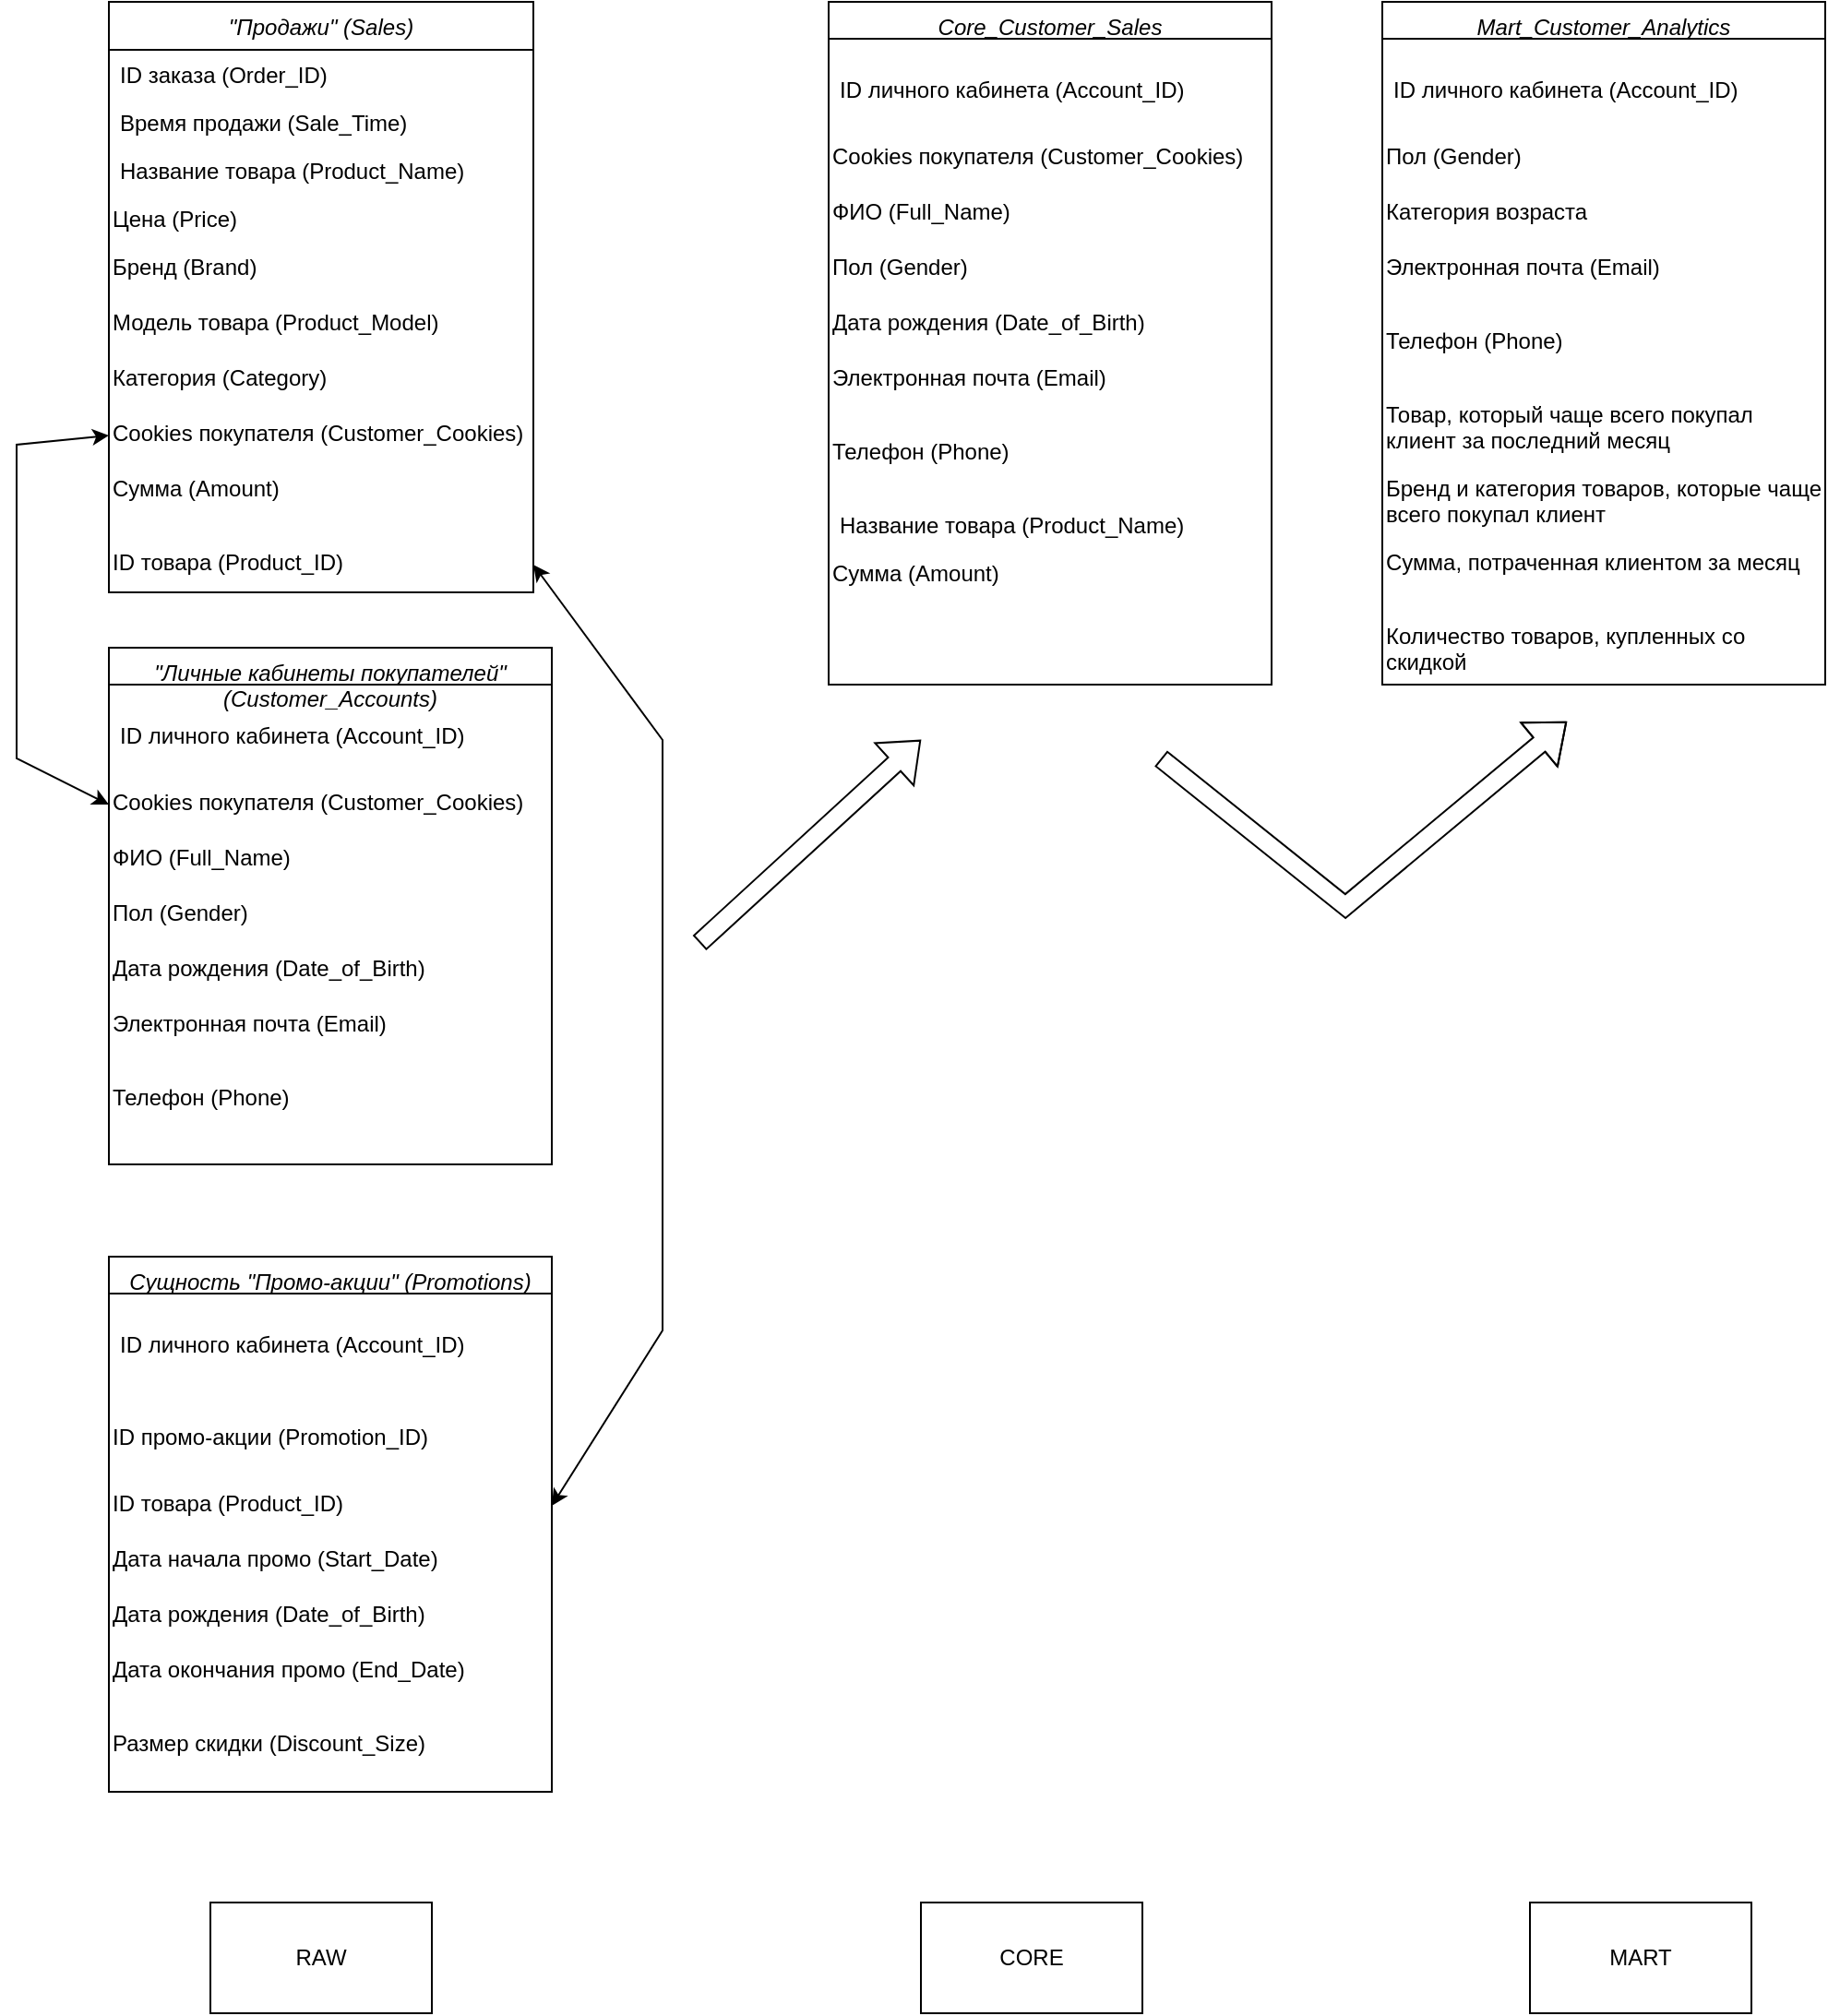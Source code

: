 <mxfile version="21.7.5" type="device">
  <diagram id="C5RBs43oDa-KdzZeNtuy" name="Page-1">
    <mxGraphModel dx="1102" dy="894" grid="1" gridSize="10" guides="1" tooltips="1" connect="1" arrows="1" fold="1" page="1" pageScale="1" pageWidth="1169" pageHeight="827" math="0" shadow="0">
      <root>
        <mxCell id="WIyWlLk6GJQsqaUBKTNV-0" />
        <mxCell id="WIyWlLk6GJQsqaUBKTNV-1" parent="WIyWlLk6GJQsqaUBKTNV-0" />
        <mxCell id="zkfFHV4jXpPFQw0GAbJ--0" value="&quot;Продажи&quot; (Sales)" style="swimlane;fontStyle=2;align=center;verticalAlign=top;childLayout=stackLayout;horizontal=1;startSize=26;horizontalStack=0;resizeParent=1;resizeLast=0;collapsible=1;marginBottom=0;rounded=0;shadow=0;strokeWidth=1;" parent="WIyWlLk6GJQsqaUBKTNV-1" vertex="1">
          <mxGeometry x="60" y="40" width="230" height="320" as="geometry">
            <mxRectangle x="230" y="140" width="160" height="26" as="alternateBounds" />
          </mxGeometry>
        </mxCell>
        <mxCell id="zkfFHV4jXpPFQw0GAbJ--2" value="ID заказа (Order_ID)" style="text;align=left;verticalAlign=top;spacingLeft=4;spacingRight=4;overflow=hidden;rotatable=0;points=[[0,0.5],[1,0.5]];portConstraint=eastwest;rounded=0;shadow=0;html=0;" parent="zkfFHV4jXpPFQw0GAbJ--0" vertex="1">
          <mxGeometry y="26" width="230" height="26" as="geometry" />
        </mxCell>
        <mxCell id="zkfFHV4jXpPFQw0GAbJ--3" value="Время продажи (Sale_Time)" style="text;align=left;verticalAlign=top;spacingLeft=4;spacingRight=4;overflow=hidden;rotatable=0;points=[[0,0.5],[1,0.5]];portConstraint=eastwest;rounded=0;shadow=0;html=0;" parent="zkfFHV4jXpPFQw0GAbJ--0" vertex="1">
          <mxGeometry y="52" width="230" height="26" as="geometry" />
        </mxCell>
        <mxCell id="KQoIIr9sLk1v1GStxZdK-7" value="Название товара (Product_Name)" style="text;align=left;verticalAlign=top;spacingLeft=4;spacingRight=4;overflow=hidden;rotatable=0;points=[[0,0.5],[1,0.5]];portConstraint=eastwest;rounded=0;shadow=0;html=0;" parent="zkfFHV4jXpPFQw0GAbJ--0" vertex="1">
          <mxGeometry y="78" width="230" height="26" as="geometry" />
        </mxCell>
        <mxCell id="KQoIIr9sLk1v1GStxZdK-12" value="Цена (Price)" style="text;whiteSpace=wrap;html=1;" parent="zkfFHV4jXpPFQw0GAbJ--0" vertex="1">
          <mxGeometry y="104" width="230" height="26" as="geometry" />
        </mxCell>
        <mxCell id="KQoIIr9sLk1v1GStxZdK-13" value="Бренд (Brand)" style="text;whiteSpace=wrap;html=1;" parent="zkfFHV4jXpPFQw0GAbJ--0" vertex="1">
          <mxGeometry y="130" width="230" height="30" as="geometry" />
        </mxCell>
        <mxCell id="KQoIIr9sLk1v1GStxZdK-14" value="Модель товара (Product_Model)" style="text;whiteSpace=wrap;html=1;" parent="zkfFHV4jXpPFQw0GAbJ--0" vertex="1">
          <mxGeometry y="160" width="230" height="30" as="geometry" />
        </mxCell>
        <mxCell id="KQoIIr9sLk1v1GStxZdK-15" value="Категория (Category)" style="text;whiteSpace=wrap;html=1;" parent="zkfFHV4jXpPFQw0GAbJ--0" vertex="1">
          <mxGeometry y="190" width="230" height="30" as="geometry" />
        </mxCell>
        <mxCell id="KQoIIr9sLk1v1GStxZdK-16" value="Cookies покупателя (Customer_Cookies)" style="text;whiteSpace=wrap;html=1;" parent="zkfFHV4jXpPFQw0GAbJ--0" vertex="1">
          <mxGeometry y="220" width="230" height="30" as="geometry" />
        </mxCell>
        <mxCell id="KQoIIr9sLk1v1GStxZdK-17" value="Сумма (Amount)" style="text;whiteSpace=wrap;html=1;" parent="zkfFHV4jXpPFQw0GAbJ--0" vertex="1">
          <mxGeometry y="250" width="230" height="40" as="geometry" />
        </mxCell>
        <mxCell id="KQoIIr9sLk1v1GStxZdK-74" value="ID товара (Product_ID)" style="text;whiteSpace=wrap;html=1;" parent="zkfFHV4jXpPFQw0GAbJ--0" vertex="1">
          <mxGeometry y="290" width="230" height="30" as="geometry" />
        </mxCell>
        <mxCell id="KQoIIr9sLk1v1GStxZdK-54" value="&quot;Личные кабинеты покупателей&quot; &#xa;(Customer_Accounts)" style="swimlane;fontStyle=2;align=center;verticalAlign=top;childLayout=stackLayout;horizontal=1;startSize=20;horizontalStack=0;resizeParent=1;resizeLast=0;collapsible=1;marginBottom=0;rounded=0;shadow=0;strokeWidth=1;" parent="WIyWlLk6GJQsqaUBKTNV-1" vertex="1">
          <mxGeometry x="60" y="390" width="240" height="280" as="geometry">
            <mxRectangle x="60" y="390" width="160" height="26" as="alternateBounds" />
          </mxGeometry>
        </mxCell>
        <mxCell id="KQoIIr9sLk1v1GStxZdK-57" value="&#xa;ID личного кабинета (Account_ID)" style="text;align=left;verticalAlign=top;spacingLeft=4;spacingRight=4;overflow=hidden;rotatable=0;points=[[0,0.5],[1,0.5]];portConstraint=eastwest;rounded=0;shadow=0;html=0;" parent="KQoIIr9sLk1v1GStxZdK-54" vertex="1">
          <mxGeometry y="20" width="240" height="50" as="geometry" />
        </mxCell>
        <mxCell id="KQoIIr9sLk1v1GStxZdK-58" value="Cookies покупателя (Customer_Cookies)" style="text;whiteSpace=wrap;html=1;" parent="KQoIIr9sLk1v1GStxZdK-54" vertex="1">
          <mxGeometry y="70" width="240" height="30" as="geometry" />
        </mxCell>
        <mxCell id="KQoIIr9sLk1v1GStxZdK-60" value="ФИО (Full_Name)" style="text;whiteSpace=wrap;html=1;" parent="KQoIIr9sLk1v1GStxZdK-54" vertex="1">
          <mxGeometry y="100" width="240" height="30" as="geometry" />
        </mxCell>
        <mxCell id="KQoIIr9sLk1v1GStxZdK-61" value="Пол (Gender)" style="text;whiteSpace=wrap;html=1;" parent="KQoIIr9sLk1v1GStxZdK-54" vertex="1">
          <mxGeometry y="130" width="240" height="30" as="geometry" />
        </mxCell>
        <mxCell id="KQoIIr9sLk1v1GStxZdK-62" value="Дата рождения (Date_of_Birth)" style="text;whiteSpace=wrap;html=1;" parent="KQoIIr9sLk1v1GStxZdK-54" vertex="1">
          <mxGeometry y="160" width="240" height="30" as="geometry" />
        </mxCell>
        <mxCell id="KQoIIr9sLk1v1GStxZdK-63" value="Электронная почта (Email)" style="text;whiteSpace=wrap;html=1;" parent="KQoIIr9sLk1v1GStxZdK-54" vertex="1">
          <mxGeometry y="190" width="240" height="40" as="geometry" />
        </mxCell>
        <mxCell id="KQoIIr9sLk1v1GStxZdK-64" value="Телефон (Phone)" style="text;whiteSpace=wrap;html=1;" parent="KQoIIr9sLk1v1GStxZdK-54" vertex="1">
          <mxGeometry y="230" width="240" height="40" as="geometry" />
        </mxCell>
        <mxCell id="KQoIIr9sLk1v1GStxZdK-65" value="Сущность &quot;Промо-акции&quot; (Promotions)" style="swimlane;fontStyle=2;align=center;verticalAlign=top;childLayout=stackLayout;horizontal=1;startSize=20;horizontalStack=0;resizeParent=1;resizeLast=0;collapsible=1;marginBottom=0;rounded=0;shadow=0;strokeWidth=1;" parent="WIyWlLk6GJQsqaUBKTNV-1" vertex="1">
          <mxGeometry x="60" y="720" width="240" height="290" as="geometry">
            <mxRectangle x="60" y="390" width="160" height="26" as="alternateBounds" />
          </mxGeometry>
        </mxCell>
        <mxCell id="KQoIIr9sLk1v1GStxZdK-66" value="&#xa;ID личного кабинета (Account_ID)" style="text;align=left;verticalAlign=top;spacingLeft=4;spacingRight=4;overflow=hidden;rotatable=0;points=[[0,0.5],[1,0.5]];portConstraint=eastwest;rounded=0;shadow=0;html=0;" parent="KQoIIr9sLk1v1GStxZdK-65" vertex="1">
          <mxGeometry y="20" width="240" height="50" as="geometry" />
        </mxCell>
        <mxCell id="KQoIIr9sLk1v1GStxZdK-67" value="&#xa;ID промо-акции (Promotion_ID)&#xa;&#xa;" style="text;whiteSpace=wrap;html=1;" parent="KQoIIr9sLk1v1GStxZdK-65" vertex="1">
          <mxGeometry y="70" width="240" height="50" as="geometry" />
        </mxCell>
        <mxCell id="KQoIIr9sLk1v1GStxZdK-68" value="ID товара (Product_ID)" style="text;whiteSpace=wrap;html=1;" parent="KQoIIr9sLk1v1GStxZdK-65" vertex="1">
          <mxGeometry y="120" width="240" height="30" as="geometry" />
        </mxCell>
        <mxCell id="KQoIIr9sLk1v1GStxZdK-69" value="Дата начала промо (Start_Date)" style="text;whiteSpace=wrap;html=1;" parent="KQoIIr9sLk1v1GStxZdK-65" vertex="1">
          <mxGeometry y="150" width="240" height="30" as="geometry" />
        </mxCell>
        <mxCell id="KQoIIr9sLk1v1GStxZdK-70" value="Дата рождения (Date_of_Birth)" style="text;whiteSpace=wrap;html=1;" parent="KQoIIr9sLk1v1GStxZdK-65" vertex="1">
          <mxGeometry y="180" width="240" height="30" as="geometry" />
        </mxCell>
        <mxCell id="KQoIIr9sLk1v1GStxZdK-71" value="Дата окончания промо (End_Date)" style="text;whiteSpace=wrap;html=1;" parent="KQoIIr9sLk1v1GStxZdK-65" vertex="1">
          <mxGeometry y="210" width="240" height="40" as="geometry" />
        </mxCell>
        <mxCell id="KQoIIr9sLk1v1GStxZdK-72" value="Размер скидки (Discount_Size)" style="text;whiteSpace=wrap;html=1;" parent="KQoIIr9sLk1v1GStxZdK-65" vertex="1">
          <mxGeometry y="250" width="240" height="40" as="geometry" />
        </mxCell>
        <mxCell id="KQoIIr9sLk1v1GStxZdK-73" value="" style="endArrow=classic;startArrow=classic;html=1;rounded=0;exitX=0;exitY=0.5;exitDx=0;exitDy=0;entryX=0;entryY=0.5;entryDx=0;entryDy=0;" parent="WIyWlLk6GJQsqaUBKTNV-1" source="KQoIIr9sLk1v1GStxZdK-58" target="KQoIIr9sLk1v1GStxZdK-16" edge="1">
          <mxGeometry width="50" height="50" relative="1" as="geometry">
            <mxPoint x="20" y="480" as="sourcePoint" />
            <mxPoint x="20" y="280" as="targetPoint" />
            <Array as="points">
              <mxPoint x="10" y="450" />
              <mxPoint x="10" y="370" />
              <mxPoint x="10" y="280" />
            </Array>
          </mxGeometry>
        </mxCell>
        <mxCell id="KQoIIr9sLk1v1GStxZdK-75" value="" style="endArrow=classic;startArrow=classic;html=1;rounded=0;entryX=1;entryY=0.5;entryDx=0;entryDy=0;exitX=1;exitY=0.5;exitDx=0;exitDy=0;" parent="WIyWlLk6GJQsqaUBKTNV-1" source="KQoIIr9sLk1v1GStxZdK-68" target="KQoIIr9sLk1v1GStxZdK-74" edge="1">
          <mxGeometry width="50" height="50" relative="1" as="geometry">
            <mxPoint x="370" y="650" as="sourcePoint" />
            <mxPoint x="420" y="600" as="targetPoint" />
            <Array as="points">
              <mxPoint x="360" y="760" />
              <mxPoint x="360" y="600" />
              <mxPoint x="360" y="440" />
            </Array>
          </mxGeometry>
        </mxCell>
        <mxCell id="KQoIIr9sLk1v1GStxZdK-87" value="Core_Customer_Sales" style="swimlane;fontStyle=2;align=center;verticalAlign=top;childLayout=stackLayout;horizontal=1;startSize=20;horizontalStack=0;resizeParent=1;resizeLast=0;collapsible=1;marginBottom=0;rounded=0;shadow=0;strokeWidth=1;" parent="WIyWlLk6GJQsqaUBKTNV-1" vertex="1">
          <mxGeometry x="450" y="40" width="240" height="370" as="geometry">
            <mxRectangle x="60" y="390" width="160" height="26" as="alternateBounds" />
          </mxGeometry>
        </mxCell>
        <mxCell id="KQoIIr9sLk1v1GStxZdK-88" value="&#xa;ID личного кабинета (Account_ID)" style="text;align=left;verticalAlign=top;spacingLeft=4;spacingRight=4;overflow=hidden;rotatable=0;points=[[0,0.5],[1,0.5]];portConstraint=eastwest;rounded=0;shadow=0;html=0;" parent="KQoIIr9sLk1v1GStxZdK-87" vertex="1">
          <mxGeometry y="20" width="240" height="50" as="geometry" />
        </mxCell>
        <mxCell id="KQoIIr9sLk1v1GStxZdK-89" value="Cookies покупателя (Customer_Cookies)" style="text;whiteSpace=wrap;html=1;" parent="KQoIIr9sLk1v1GStxZdK-87" vertex="1">
          <mxGeometry y="70" width="240" height="30" as="geometry" />
        </mxCell>
        <mxCell id="KQoIIr9sLk1v1GStxZdK-90" value="ФИО (Full_Name)" style="text;whiteSpace=wrap;html=1;" parent="KQoIIr9sLk1v1GStxZdK-87" vertex="1">
          <mxGeometry y="100" width="240" height="30" as="geometry" />
        </mxCell>
        <mxCell id="KQoIIr9sLk1v1GStxZdK-91" value="Пол (Gender)" style="text;whiteSpace=wrap;html=1;" parent="KQoIIr9sLk1v1GStxZdK-87" vertex="1">
          <mxGeometry y="130" width="240" height="30" as="geometry" />
        </mxCell>
        <mxCell id="KQoIIr9sLk1v1GStxZdK-92" value="Дата рождения (Date_of_Birth)" style="text;whiteSpace=wrap;html=1;" parent="KQoIIr9sLk1v1GStxZdK-87" vertex="1">
          <mxGeometry y="160" width="240" height="30" as="geometry" />
        </mxCell>
        <mxCell id="KQoIIr9sLk1v1GStxZdK-93" value="Электронная почта (Email)" style="text;whiteSpace=wrap;html=1;" parent="KQoIIr9sLk1v1GStxZdK-87" vertex="1">
          <mxGeometry y="190" width="240" height="40" as="geometry" />
        </mxCell>
        <mxCell id="KQoIIr9sLk1v1GStxZdK-94" value="Телефон (Phone)" style="text;whiteSpace=wrap;html=1;" parent="KQoIIr9sLk1v1GStxZdK-87" vertex="1">
          <mxGeometry y="230" width="240" height="40" as="geometry" />
        </mxCell>
        <mxCell id="KQoIIr9sLk1v1GStxZdK-95" value="Название товара (Product_Name)" style="text;align=left;verticalAlign=top;spacingLeft=4;spacingRight=4;overflow=hidden;rotatable=0;points=[[0,0.5],[1,0.5]];portConstraint=eastwest;rounded=0;shadow=0;html=0;" parent="KQoIIr9sLk1v1GStxZdK-87" vertex="1">
          <mxGeometry y="270" width="240" height="26" as="geometry" />
        </mxCell>
        <mxCell id="JDsBrTvlCNx9yT8jEmw5-9" value="Сумма (Amount)" style="text;whiteSpace=wrap;html=1;" parent="KQoIIr9sLk1v1GStxZdK-87" vertex="1">
          <mxGeometry y="296" width="240" height="40" as="geometry" />
        </mxCell>
        <mxCell id="JDsBrTvlCNx9yT8jEmw5-0" value="Mart_Customer_Analytics" style="swimlane;fontStyle=2;align=center;verticalAlign=top;childLayout=stackLayout;horizontal=1;startSize=20;horizontalStack=0;resizeParent=1;resizeLast=0;collapsible=1;marginBottom=0;rounded=0;shadow=0;strokeWidth=1;" parent="WIyWlLk6GJQsqaUBKTNV-1" vertex="1">
          <mxGeometry x="750" y="40" width="240" height="370" as="geometry">
            <mxRectangle x="60" y="390" width="160" height="26" as="alternateBounds" />
          </mxGeometry>
        </mxCell>
        <mxCell id="JDsBrTvlCNx9yT8jEmw5-1" value="&#xa;ID личного кабинета (Account_ID)" style="text;align=left;verticalAlign=top;spacingLeft=4;spacingRight=4;overflow=hidden;rotatable=0;points=[[0,0.5],[1,0.5]];portConstraint=eastwest;rounded=0;shadow=0;html=0;" parent="JDsBrTvlCNx9yT8jEmw5-0" vertex="1">
          <mxGeometry y="20" width="240" height="50" as="geometry" />
        </mxCell>
        <mxCell id="JDsBrTvlCNx9yT8jEmw5-4" value="Пол (Gender)" style="text;whiteSpace=wrap;html=1;" parent="JDsBrTvlCNx9yT8jEmw5-0" vertex="1">
          <mxGeometry y="70" width="240" height="30" as="geometry" />
        </mxCell>
        <mxCell id="JDsBrTvlCNx9yT8jEmw5-5" value="Категория возраста" style="text;whiteSpace=wrap;html=1;" parent="JDsBrTvlCNx9yT8jEmw5-0" vertex="1">
          <mxGeometry y="100" width="240" height="30" as="geometry" />
        </mxCell>
        <mxCell id="JDsBrTvlCNx9yT8jEmw5-6" value="Электронная почта (Email)" style="text;whiteSpace=wrap;html=1;" parent="JDsBrTvlCNx9yT8jEmw5-0" vertex="1">
          <mxGeometry y="130" width="240" height="40" as="geometry" />
        </mxCell>
        <mxCell id="cgq-GnrCAWINxvIh_VWa-0" value="Телефон (Phone)" style="text;whiteSpace=wrap;html=1;" vertex="1" parent="JDsBrTvlCNx9yT8jEmw5-0">
          <mxGeometry y="170" width="240" height="40" as="geometry" />
        </mxCell>
        <mxCell id="cgq-GnrCAWINxvIh_VWa-2" value="Товар, который чаще всего покупал клиент за последний месяц" style="text;whiteSpace=wrap;html=1;" vertex="1" parent="JDsBrTvlCNx9yT8jEmw5-0">
          <mxGeometry y="210" width="240" height="40" as="geometry" />
        </mxCell>
        <mxCell id="cgq-GnrCAWINxvIh_VWa-3" value="Бренд и категория товаров, которые чаще всего покупал клиент" style="text;whiteSpace=wrap;html=1;" vertex="1" parent="JDsBrTvlCNx9yT8jEmw5-0">
          <mxGeometry y="250" width="240" height="40" as="geometry" />
        </mxCell>
        <mxCell id="cgq-GnrCAWINxvIh_VWa-4" value="Сумма, потраченная клиентом за месяц" style="text;whiteSpace=wrap;html=1;" vertex="1" parent="JDsBrTvlCNx9yT8jEmw5-0">
          <mxGeometry y="290" width="240" height="40" as="geometry" />
        </mxCell>
        <mxCell id="cgq-GnrCAWINxvIh_VWa-5" value="Количество товаров, купленных со скидкой" style="text;whiteSpace=wrap;html=1;" vertex="1" parent="JDsBrTvlCNx9yT8jEmw5-0">
          <mxGeometry y="330" width="240" height="40" as="geometry" />
        </mxCell>
        <mxCell id="JDsBrTvlCNx9yT8jEmw5-12" value="" style="shape=flexArrow;endArrow=classic;html=1;rounded=0;" parent="WIyWlLk6GJQsqaUBKTNV-1" edge="1">
          <mxGeometry width="50" height="50" relative="1" as="geometry">
            <mxPoint x="380" y="550" as="sourcePoint" />
            <mxPoint x="500" y="440" as="targetPoint" />
          </mxGeometry>
        </mxCell>
        <mxCell id="JDsBrTvlCNx9yT8jEmw5-13" value="" style="shape=flexArrow;endArrow=classic;html=1;rounded=0;" parent="WIyWlLk6GJQsqaUBKTNV-1" edge="1">
          <mxGeometry width="50" height="50" relative="1" as="geometry">
            <mxPoint x="630" y="450" as="sourcePoint" />
            <mxPoint x="850" y="430" as="targetPoint" />
            <Array as="points">
              <mxPoint x="730" y="530" />
            </Array>
          </mxGeometry>
        </mxCell>
        <mxCell id="JDsBrTvlCNx9yT8jEmw5-14" value="RAW" style="rounded=0;whiteSpace=wrap;html=1;" parent="WIyWlLk6GJQsqaUBKTNV-1" vertex="1">
          <mxGeometry x="115" y="1070" width="120" height="60" as="geometry" />
        </mxCell>
        <mxCell id="JDsBrTvlCNx9yT8jEmw5-15" value="CORE" style="rounded=0;whiteSpace=wrap;html=1;" parent="WIyWlLk6GJQsqaUBKTNV-1" vertex="1">
          <mxGeometry x="500" y="1070" width="120" height="60" as="geometry" />
        </mxCell>
        <mxCell id="JDsBrTvlCNx9yT8jEmw5-16" value="MART" style="rounded=0;whiteSpace=wrap;html=1;" parent="WIyWlLk6GJQsqaUBKTNV-1" vertex="1">
          <mxGeometry x="830" y="1070" width="120" height="60" as="geometry" />
        </mxCell>
      </root>
    </mxGraphModel>
  </diagram>
</mxfile>
